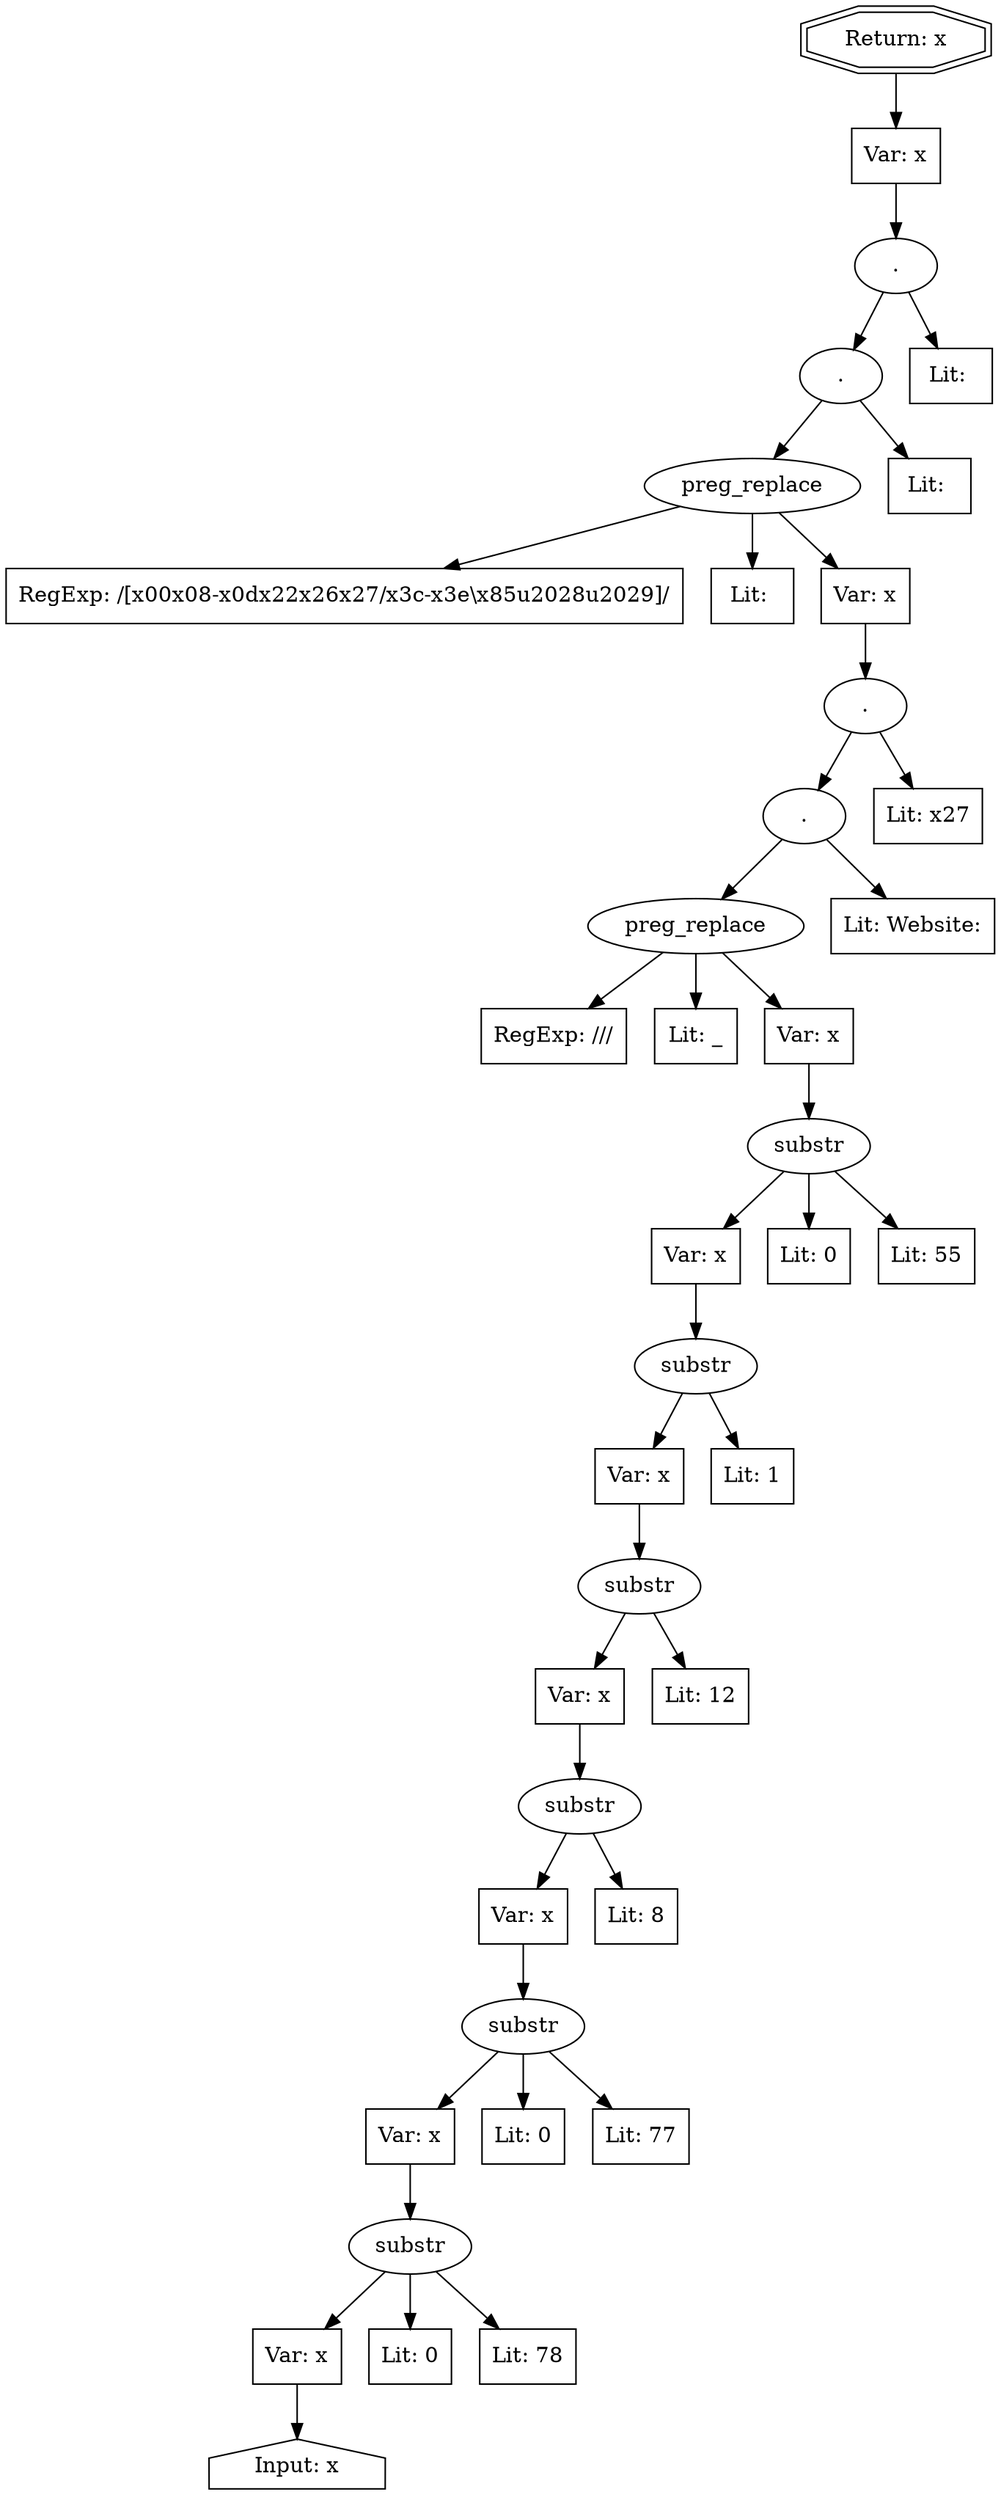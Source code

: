 // Finding: 9f94f3e3-eae5-4117-88d5-7f4db4bedbd2
// Finding.url: https://www.example56.com/uk#";});taintfoxLog('33da4271bc194949b48a00b2de98c806')//#scroll-more-features
// Finding.parentloc: https://www.example56.com/uk#";});taintfoxLog('33da4271bc194949b48a00b2de98c806')//#scroll-more-features
// Finding.domain: www.example56.com
// Finding.base_domain: example56.com
// Finding.source: location.href
// Finding.sink: eval
// Sanitizer.score: 9
// Sanitizer.name: bc
// Sanitizer.location: https://www.example22.com/gtm.js?id=GTM-NSTXK2 - bc:340:455
// Finding.begin: 66
// Finding.end: 98
// Finding.original_uuid: 45f32f6b-bea6-4747-9466-3d70401b2254
// Finding.TwentyFiveMillionFlowsId: 1003563657
// Finding.script: https://www.example22.com/gtm.js?id=GTM-NSTXK2
// Finding.line: 3
// Exploit.uuid: 33da4271-bc19-4949-b48a-00b2de98c806
// Exploit.success: false
// Exploit.status: validated
// Exploit.method: C
// Exploit.type: js
// Exploit.token: Literal
// Exploit.content: Website:uk
// Exploit.quote_type: None
// Exploit.tag: None
// Exploit.break_out: ";});
// Exploit.break_in: //
// Exploit.payload: ";});taintfoxLog(1)//
// Exploit.begin_taint_url: 21
// Exploit.end_taint_url: 23
// Exploit.replace_begin_url: 24
// Exploit.replace_end_url: 23
// Exploit.replace_begin_param: 41
// Exploit.replace_end_param: 41
// Issues.LargestEncodeAttrStringChain: 0
// Issues.LargestTextFragmentEncodeChainLength: 0
// Issues.HasApproximation: true
// Issues.HasMissingImplementation: false
// Issues.HasInfiniteRegexWithFunctionReplacer: false
// Issues.MergedSplitAndJoins: false
// Issues.HasUrlInRhsOfReplace: false
// Issues.HasUrlInLhsOfReplace: false
// Issues.HasCookieValueInLhsOfreplace: false
// Issues.HasCookieValueInRhsOfreplace: false
// Issues.HasCookieValueInMatchPattern: false
// Issues.HasCookieValueInExecPattern: false
// Issues.RemovedLRConcats: true
// Issues.RemovedReplaceArtifacts: false
// Issues.HasUrlInMatchPattern: false
// Issues.HasUrlInExecPattern: false
// Issues.RemovedNOPreplaces: false
// Issues.Known_sanitizer: false
// DepGraph.hash: -869881195
// DepGraph.sanitizer_hash: 714508461
// Removed LR concats 
// Removed LR concats 
// Approximated Implementation for: replace([\x00\x08-\x0d\x22\x26\x27\/\x3c-\x3e\\\x85\u2028\u2029]/g: 1, s: 0, u: 0, m: 0, i: 0 [escapes(<: 1, >: 1, &: 1, ": 1, ': 1, /: 1, \: 1, =: 1), function_rhs: true], 'function(a){return Cb[a]}') - Other Exception: ReferenceError: Cb is not defined 
digraph cfg {
n0 [shape=house, label="Input: x"];
n1 [shape=ellipse, label="substr"];
n2 [shape=box, label="Var: x"];
n3 [shape=box, label="Lit: 0"];
n4 [shape=box, label="Lit: 78"];
n5 [shape=ellipse, label="substr"];
n6 [shape=box, label="Var: x"];
n7 [shape=box, label="Lit: 0"];
n8 [shape=box, label="Lit: 77"];
n9 [shape=ellipse, label="substr"];
n10 [shape=box, label="Var: x"];
n11 [shape=box, label="Lit: 8"];
n12 [shape=ellipse, label="substr"];
n13 [shape=box, label="Var: x"];
n14 [shape=box, label="Lit: 12"];
n15 [shape=ellipse, label="substr"];
n16 [shape=box, label="Var: x"];
n17 [shape=box, label="Lit: 1"];
n18 [shape=ellipse, label="substr"];
n19 [shape=box, label="Var: x"];
n20 [shape=box, label="Lit: 0"];
n21 [shape=box, label="Lit: 55"];
n22 [shape=ellipse, label="preg_replace"];
n23 [shape=box, label="RegExp: /\//"];
n24 [shape=box, label="Lit: _"];
n25 [shape=box, label="Var: x"];
n26 [shape=ellipse, label="."];
n27 [shape=box, label="Lit: Website:"];
n28 [shape=ellipse, label="."];
n29 [shape=box, label="Lit: \x27"];
n30 [shape=ellipse, label="preg_replace"];
n31 [shape=box, label="RegExp: /[\x00\x08-\x0d\x22\x26\x27\/\x3c-\x3e\\\x85\u2028\u2029]/"];
n32 [shape=box, label="Lit: "];
n33 [shape=box, label="Var: x"];
n34 [shape=ellipse, label="."];
n35 [shape=box, label="Lit: "];
n36 [shape=ellipse, label="."];
n37 [shape=box, label="Lit: "];
n38 [shape=box, label="Var: x"];
n39 [shape=doubleoctagon, label="Return: x"];
n2 -> n0;
n1 -> n2;
n1 -> n3;
n1 -> n4;
n6 -> n1;
n5 -> n6;
n5 -> n7;
n5 -> n8;
n10 -> n5;
n9 -> n10;
n9 -> n11;
n13 -> n9;
n12 -> n13;
n12 -> n14;
n16 -> n12;
n15 -> n16;
n15 -> n17;
n19 -> n15;
n18 -> n19;
n18 -> n20;
n18 -> n21;
n25 -> n18;
n22 -> n23;
n22 -> n24;
n22 -> n25;
n26 -> n27;
n26 -> n22;
n28 -> n26;
n28 -> n29;
n33 -> n28;
n30 -> n31;
n30 -> n32;
n30 -> n33;
n34 -> n35;
n34 -> n30;
n36 -> n34;
n36 -> n37;
n38 -> n36;
n39 -> n38;
}